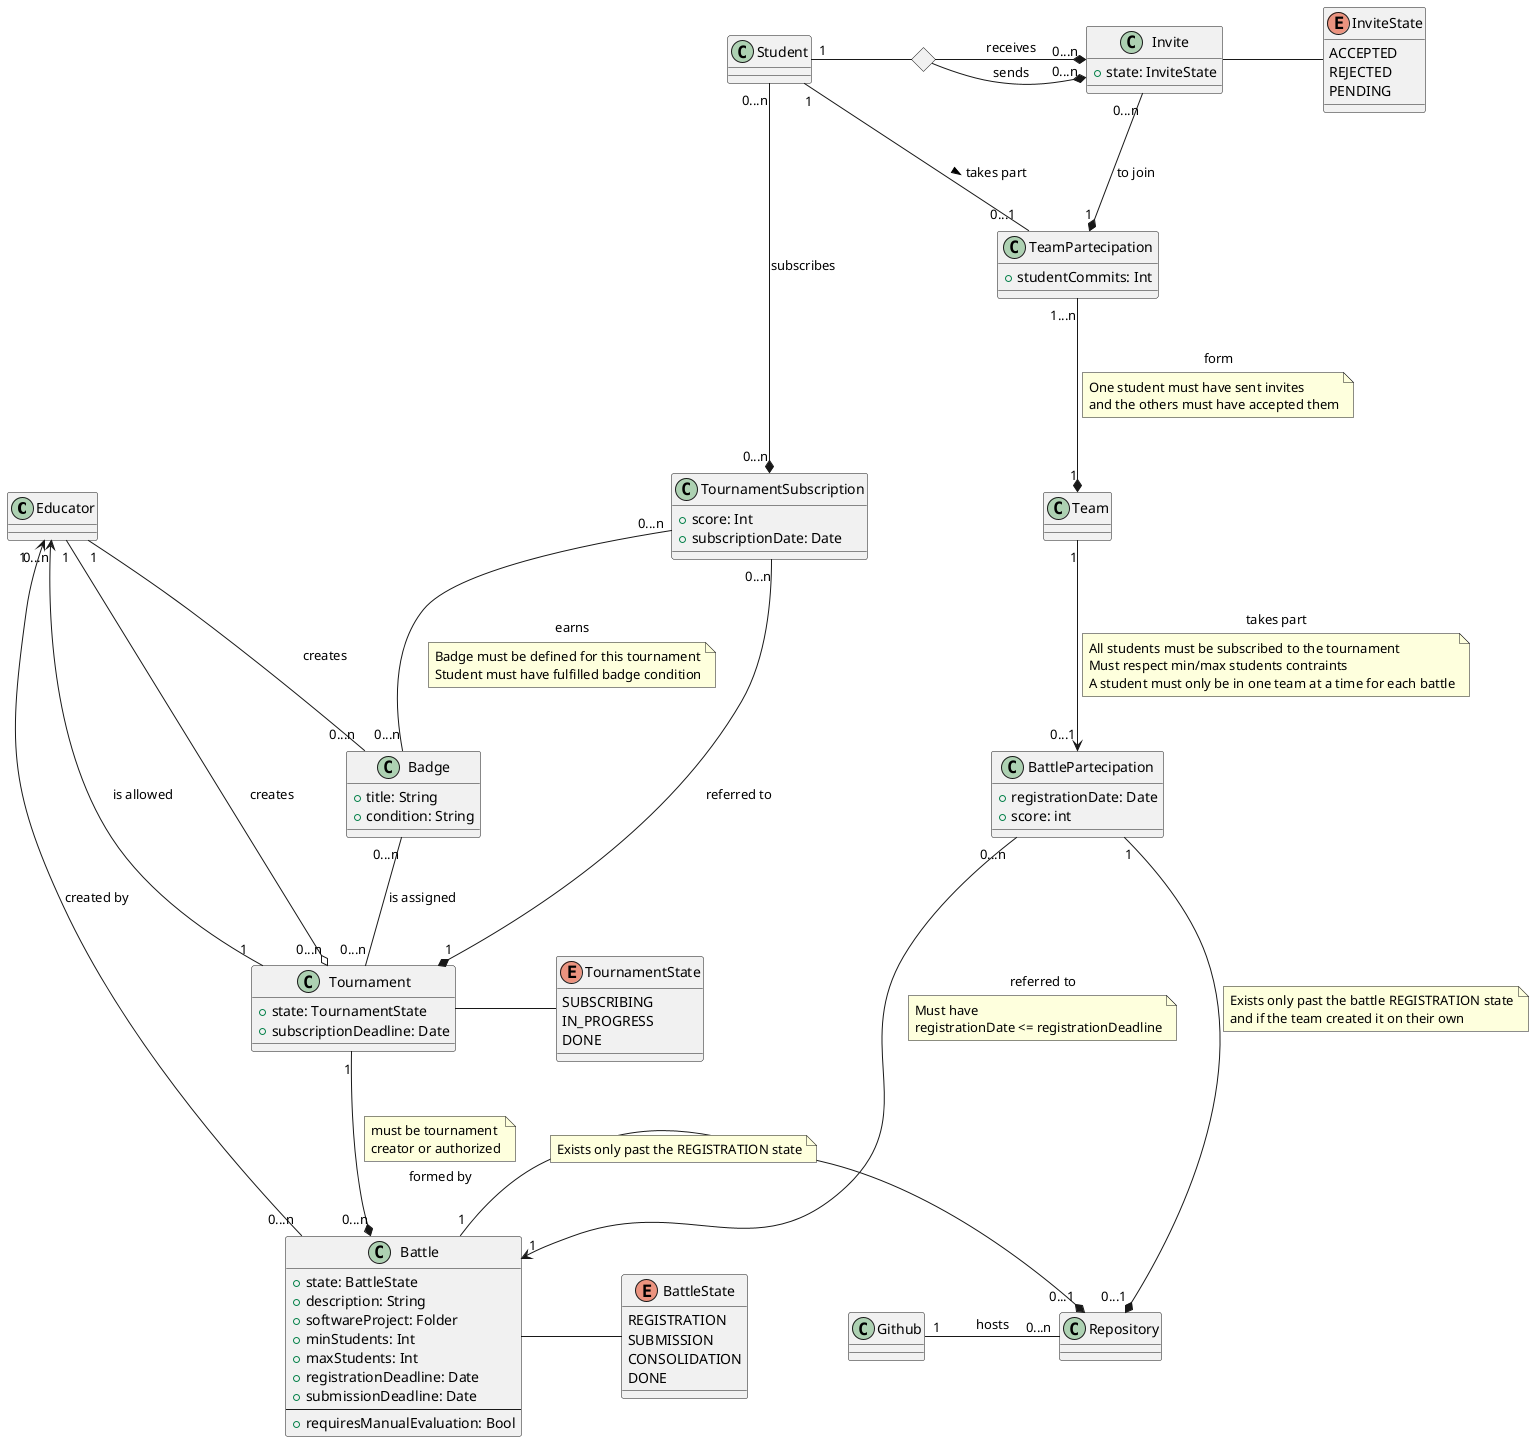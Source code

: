 @startuml

skinparam nodesep 100
skinparam ranksep 100

class Educator {
}

class Student {
}

<> inviteDiamond

Student "1" - inviteDiamond
inviteDiamond -* "0...n" Invite: sends
inviteDiamond -* "0...n" Invite: receives
Invite "0...n" -* "1" TeamPartecipation: to join

Invite - InviteState

class Invite {
  +state: InviteState
}

enum InviteState {
    ACCEPTED
    REJECTED
    PENDING
}

Student "1" -down- "0...1" TeamPartecipation: > takes part

class TeamPartecipation {
  +studentCommits: Int
}

TeamPartecipation "1...n" -down-* "1" Team: form
note on link
One student must have sent invites
and the others must have accepted them
end note

class Team {
}

Team "1" -down-> "0...1" BattlePartecipation: takes part
note on link
All students must be subscribed to the tournament
Must respect min/max students contraints
A student must only be in one team at a time for each battle
end note

class BattlePartecipation {
  +registrationDate: Date
  +score: int
}

Student "0...n" -down-* "0...n" TournamentSubscription: subscribes

class TournamentSubscription {
  +score: Int
  +subscriptionDate: Date
}

TournamentSubscription "0...n" -down-* "1" Tournament: referred to

class Tournament {
  +state: TournamentState
  +subscriptionDeadline: Date
}

enum TournamentState {
  SUBSCRIBING
  IN_PROGRESS
  DONE
}

BattlePartecipation "0...n" -down--> "1" Battle: referred to
note on link
Must have 
registrationDate <= registrationDeadline
end note

class Battle {
  +state: BattleState
  +description: String
  +softwareProject: Folder
  +minStudents: Int
  +maxStudents: Int
  +registrationDeadline: Date
  +submissionDeadline: Date
  ----
  +requiresManualEvaluation: Bool
}

enum BattleState {
  REGISTRATION
  SUBMISSION
  CONSOLIDATION
  DONE
}

class Repository {
}

class Github {
}

class Badge {
  +title: String
  +condition: String
}

Educator "1" --o "0...n" Tournament: creates
Educator "0...n" <-- "1" Tournament : is allowed
Educator "1" <-- "0...n" Battle : created by


Tournament - TournamentState

Tournament "1" --* "0...n" Battle: formed by
note top on link 
must be tournament 
creator or authorized
end note

Battle - BattleState

Battle "1" -* "0...1" Repository
note on link
Exists only past the REGISTRATION state
end note

BattlePartecipation "1" -* "0...1" Repository
note on link
Exists only past the battle REGISTRATION state
and if the team created it on their own
end note

Github "1" - "0...n" Repository: hosts

TournamentSubscription "0...n" -- "0...n" Badge : earns
note on link
Badge must be defined for this tournament
Student must have fulfilled badge condition
end note

Educator "1" -- "0...n" Badge : creates
Badge "0...n" -- "0...n" Tournament : is assigned

@enduml